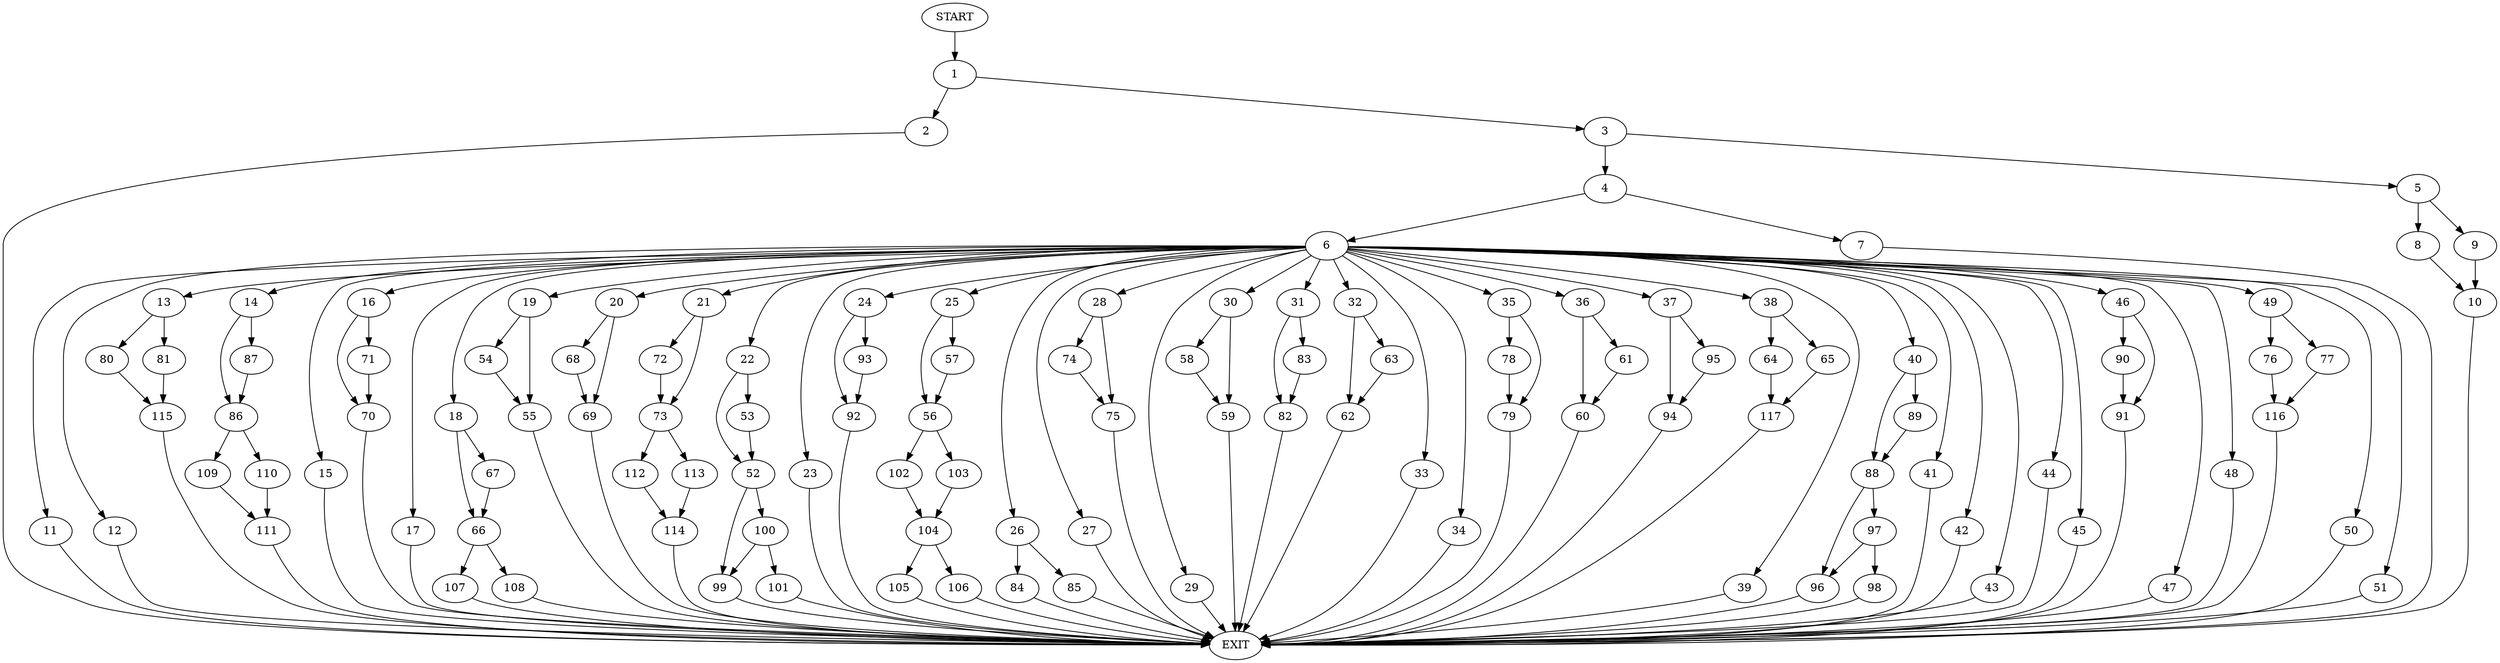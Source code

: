 digraph {
0 [label="START"]
118 [label="EXIT"]
0 -> 1
1 -> 2
1 -> 3
3 -> 4
3 -> 5
2 -> 118
4 -> 6
4 -> 7
5 -> 8
5 -> 9
8 -> 10
9 -> 10
10 -> 118
7 -> 118
6 -> 11
6 -> 12
6 -> 13
6 -> 14
6 -> 15
6 -> 16
6 -> 17
6 -> 18
6 -> 19
6 -> 20
6 -> 21
6 -> 22
6 -> 23
6 -> 24
6 -> 25
6 -> 26
6 -> 27
6 -> 28
6 -> 29
6 -> 30
6 -> 31
6 -> 32
6 -> 33
6 -> 34
6 -> 35
6 -> 36
6 -> 37
6 -> 38
6 -> 39
6 -> 40
6 -> 41
6 -> 42
6 -> 43
6 -> 44
6 -> 45
6 -> 46
6 -> 47
6 -> 48
6 -> 49
6 -> 50
6 -> 51
11 -> 118
22 -> 52
22 -> 53
19 -> 54
19 -> 55
29 -> 118
25 -> 56
25 -> 57
30 -> 58
30 -> 59
48 -> 118
44 -> 118
36 -> 60
36 -> 61
32 -> 62
32 -> 63
38 -> 64
38 -> 65
18 -> 66
18 -> 67
47 -> 118
51 -> 118
39 -> 118
27 -> 118
20 -> 68
20 -> 69
16 -> 70
16 -> 71
21 -> 72
21 -> 73
41 -> 118
12 -> 118
43 -> 118
28 -> 74
28 -> 75
23 -> 118
17 -> 118
49 -> 76
49 -> 77
35 -> 78
35 -> 79
50 -> 118
13 -> 80
13 -> 81
33 -> 118
45 -> 118
31 -> 82
31 -> 83
26 -> 84
26 -> 85
15 -> 118
34 -> 118
14 -> 86
14 -> 87
40 -> 88
40 -> 89
46 -> 90
46 -> 91
24 -> 92
24 -> 93
42 -> 118
37 -> 94
37 -> 95
70 -> 118
71 -> 70
83 -> 82
82 -> 118
74 -> 75
75 -> 118
60 -> 118
61 -> 60
88 -> 96
88 -> 97
89 -> 88
97 -> 96
97 -> 98
96 -> 118
98 -> 118
52 -> 99
52 -> 100
53 -> 52
100 -> 101
100 -> 99
99 -> 118
101 -> 118
69 -> 118
68 -> 69
79 -> 118
78 -> 79
57 -> 56
56 -> 102
56 -> 103
103 -> 104
102 -> 104
104 -> 105
104 -> 106
106 -> 118
105 -> 118
91 -> 118
90 -> 91
63 -> 62
62 -> 118
93 -> 92
92 -> 118
58 -> 59
59 -> 118
67 -> 66
66 -> 107
66 -> 108
108 -> 118
107 -> 118
54 -> 55
55 -> 118
87 -> 86
86 -> 109
86 -> 110
109 -> 111
110 -> 111
111 -> 118
72 -> 73
73 -> 112
73 -> 113
113 -> 114
112 -> 114
114 -> 118
94 -> 118
95 -> 94
84 -> 118
85 -> 118
81 -> 115
80 -> 115
115 -> 118
77 -> 116
76 -> 116
116 -> 118
65 -> 117
64 -> 117
117 -> 118
}

